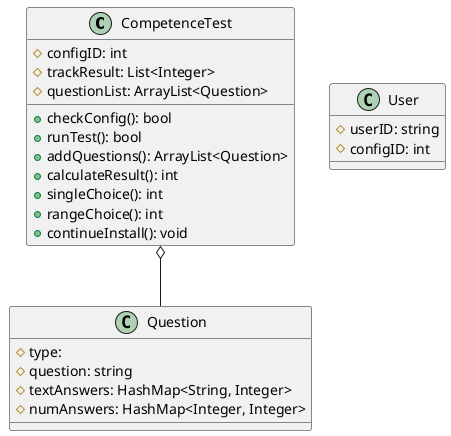 @startuml
'https://plantuml.com/class-diagram

class CompetenceTest {
    #configID: int
    #trackResult: List<Integer>
    #questionList: ArrayList<Question>

    +checkConfig(): bool
    +runTest(): bool
    +addQuestions(): ArrayList<Question>
    +calculateResult(): int
    +singleChoice(): int
    +rangeChoice(): int
    +continueInstall(): void

}

class Question {
    #type:
    #question: string
    #textAnswers: HashMap<String, Integer>
    #numAnswers: HashMap<Integer, Integer>
}

class User {
    #userID: string
    #configID: int
}

CompetenceTest o-- Question
@enduml
